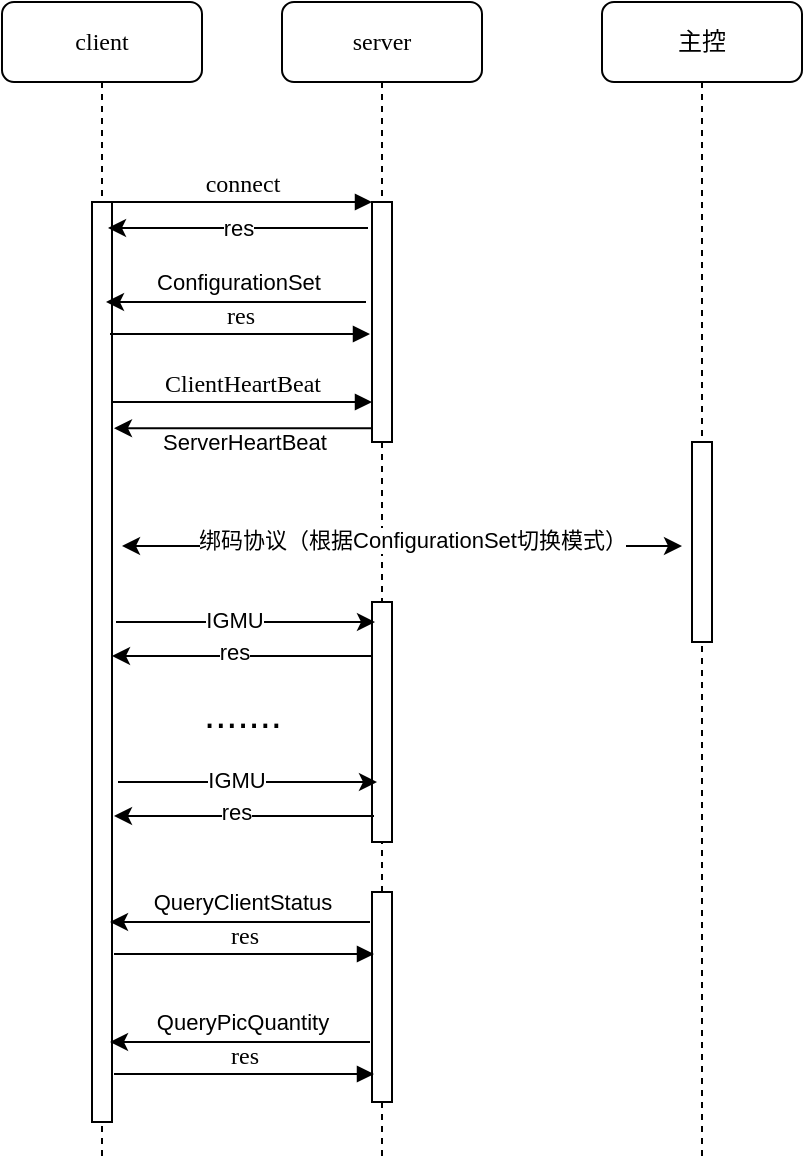 <mxfile version="14.4.7" type="github">
  <diagram name="Page-1" id="13e1069c-82ec-6db2-03f1-153e76fe0fe0">
    <mxGraphModel dx="868" dy="462" grid="1" gridSize="10" guides="1" tooltips="1" connect="1" arrows="1" fold="1" page="1" pageScale="1" pageWidth="1100" pageHeight="850" background="#ffffff" math="0" shadow="0">
      <root>
        <mxCell id="0" />
        <mxCell id="1" parent="0" />
        <mxCell id="7baba1c4bc27f4b0-2" value="server" style="shape=umlLifeline;perimeter=lifelinePerimeter;whiteSpace=wrap;html=1;container=1;collapsible=0;recursiveResize=0;outlineConnect=0;rounded=1;shadow=0;comic=0;labelBackgroundColor=none;strokeWidth=1;fontFamily=Verdana;fontSize=12;align=center;" parent="1" vertex="1">
          <mxGeometry x="240" y="80" width="100" height="580" as="geometry" />
        </mxCell>
        <mxCell id="7baba1c4bc27f4b0-10" value="" style="html=1;points=[];perimeter=orthogonalPerimeter;rounded=0;shadow=0;comic=0;labelBackgroundColor=none;strokeWidth=1;fontFamily=Verdana;fontSize=12;align=center;" parent="7baba1c4bc27f4b0-2" vertex="1">
          <mxGeometry x="45" y="100" width="10" height="120" as="geometry" />
        </mxCell>
        <mxCell id="uFNW1LsYeFXD5kVTbObm-10" value="" style="html=1;points=[];perimeter=orthogonalPerimeter;rounded=0;shadow=0;comic=0;labelBackgroundColor=none;strokeWidth=1;fontFamily=Verdana;fontSize=12;align=center;" vertex="1" parent="7baba1c4bc27f4b0-2">
          <mxGeometry x="45" y="300" width="10" height="120" as="geometry" />
        </mxCell>
        <mxCell id="uFNW1LsYeFXD5kVTbObm-28" value="" style="html=1;points=[];perimeter=orthogonalPerimeter;rounded=0;shadow=0;comic=0;labelBackgroundColor=none;strokeWidth=1;fontFamily=Verdana;fontSize=12;align=center;" vertex="1" parent="7baba1c4bc27f4b0-2">
          <mxGeometry x="45" y="445" width="10" height="105" as="geometry" />
        </mxCell>
        <mxCell id="7baba1c4bc27f4b0-3" value="主控" style="shape=umlLifeline;perimeter=lifelinePerimeter;whiteSpace=wrap;html=1;container=1;collapsible=0;recursiveResize=0;outlineConnect=0;rounded=1;shadow=0;comic=0;labelBackgroundColor=none;strokeWidth=1;fontFamily=Verdana;fontSize=12;align=center;" parent="1" vertex="1">
          <mxGeometry x="400" y="80" width="100" height="580" as="geometry" />
        </mxCell>
        <mxCell id="7baba1c4bc27f4b0-13" value="" style="html=1;points=[];perimeter=orthogonalPerimeter;rounded=0;shadow=0;comic=0;labelBackgroundColor=none;strokeWidth=1;fontFamily=Verdana;fontSize=12;align=center;" parent="7baba1c4bc27f4b0-3" vertex="1">
          <mxGeometry x="45" y="220" width="10" height="100" as="geometry" />
        </mxCell>
        <mxCell id="7baba1c4bc27f4b0-8" value="client" style="shape=umlLifeline;perimeter=lifelinePerimeter;whiteSpace=wrap;html=1;container=1;collapsible=0;recursiveResize=0;outlineConnect=0;rounded=1;shadow=0;comic=0;labelBackgroundColor=none;strokeWidth=1;fontFamily=Verdana;fontSize=12;align=center;" parent="1" vertex="1">
          <mxGeometry x="100" y="80" width="100" height="580" as="geometry" />
        </mxCell>
        <mxCell id="7baba1c4bc27f4b0-9" value="" style="html=1;points=[];perimeter=orthogonalPerimeter;rounded=0;shadow=0;comic=0;labelBackgroundColor=none;strokeWidth=1;fontFamily=Verdana;fontSize=12;align=center;" parent="7baba1c4bc27f4b0-8" vertex="1">
          <mxGeometry x="45" y="100" width="10" height="460" as="geometry" />
        </mxCell>
        <mxCell id="7baba1c4bc27f4b0-11" value="connect" style="html=1;verticalAlign=bottom;endArrow=block;entryX=0;entryY=0;labelBackgroundColor=none;fontFamily=Verdana;fontSize=12;edgeStyle=elbowEdgeStyle;elbow=vertical;" parent="1" source="7baba1c4bc27f4b0-9" target="7baba1c4bc27f4b0-10" edge="1">
          <mxGeometry relative="1" as="geometry">
            <mxPoint x="220" y="190" as="sourcePoint" />
          </mxGeometry>
        </mxCell>
        <mxCell id="uFNW1LsYeFXD5kVTbObm-1" value="" style="endArrow=classic;html=1;" edge="1" parent="1">
          <mxGeometry width="50" height="50" relative="1" as="geometry">
            <mxPoint x="283" y="193" as="sourcePoint" />
            <mxPoint x="153" y="193" as="targetPoint" />
            <Array as="points">
              <mxPoint x="233" y="193" />
            </Array>
          </mxGeometry>
        </mxCell>
        <mxCell id="uFNW1LsYeFXD5kVTbObm-2" value="res" style="edgeLabel;html=1;align=center;verticalAlign=middle;resizable=0;points=[];" vertex="1" connectable="0" parent="uFNW1LsYeFXD5kVTbObm-1">
          <mxGeometry x="-0.122" relative="1" as="geometry">
            <mxPoint x="-8" as="offset" />
          </mxGeometry>
        </mxCell>
        <mxCell id="uFNW1LsYeFXD5kVTbObm-3" value="" style="endArrow=classic;html=1;" edge="1" parent="1">
          <mxGeometry width="50" height="50" relative="1" as="geometry">
            <mxPoint x="282" y="230" as="sourcePoint" />
            <mxPoint x="152" y="230" as="targetPoint" />
            <Array as="points">
              <mxPoint x="252" y="230" />
            </Array>
          </mxGeometry>
        </mxCell>
        <mxCell id="uFNW1LsYeFXD5kVTbObm-5" value="ConfigurationSet" style="edgeLabel;html=1;align=center;verticalAlign=middle;resizable=0;points=[];" vertex="1" connectable="0" parent="uFNW1LsYeFXD5kVTbObm-3">
          <mxGeometry x="0.067" y="-5" relative="1" as="geometry">
            <mxPoint x="5" y="-5" as="offset" />
          </mxGeometry>
        </mxCell>
        <mxCell id="uFNW1LsYeFXD5kVTbObm-6" value="res" style="html=1;verticalAlign=bottom;endArrow=block;entryX=0;entryY=0;labelBackgroundColor=none;fontFamily=Verdana;fontSize=12;edgeStyle=elbowEdgeStyle;elbow=vertical;" edge="1" parent="1">
          <mxGeometry relative="1" as="geometry">
            <mxPoint x="154" y="246" as="sourcePoint" />
            <mxPoint x="284" y="246" as="targetPoint" />
            <Array as="points" />
            <mxPoint as="offset" />
          </mxGeometry>
        </mxCell>
        <mxCell id="uFNW1LsYeFXD5kVTbObm-8" value="" style="endArrow=classic;startArrow=classic;html=1;" edge="1" parent="1">
          <mxGeometry width="50" height="50" relative="1" as="geometry">
            <mxPoint x="160" y="352" as="sourcePoint" />
            <mxPoint x="440" y="352" as="targetPoint" />
          </mxGeometry>
        </mxCell>
        <mxCell id="uFNW1LsYeFXD5kVTbObm-9" value="绑码协议（根据ConfigurationSet切换模式）" style="edgeLabel;html=1;align=center;verticalAlign=middle;resizable=0;points=[];" vertex="1" connectable="0" parent="uFNW1LsYeFXD5kVTbObm-8">
          <mxGeometry x="0.13" y="3" relative="1" as="geometry">
            <mxPoint x="-13" as="offset" />
          </mxGeometry>
        </mxCell>
        <mxCell id="uFNW1LsYeFXD5kVTbObm-11" value="" style="endArrow=classic;html=1;" edge="1" parent="1">
          <mxGeometry width="50" height="50" relative="1" as="geometry">
            <mxPoint x="157" y="390" as="sourcePoint" />
            <mxPoint x="286.5" y="390" as="targetPoint" />
            <Array as="points">
              <mxPoint x="237" y="390" />
            </Array>
          </mxGeometry>
        </mxCell>
        <mxCell id="uFNW1LsYeFXD5kVTbObm-15" value="IGMU" style="edgeLabel;html=1;align=center;verticalAlign=middle;resizable=0;points=[];" vertex="1" connectable="0" parent="uFNW1LsYeFXD5kVTbObm-11">
          <mxGeometry x="-0.151" y="1" relative="1" as="geometry">
            <mxPoint x="4" as="offset" />
          </mxGeometry>
        </mxCell>
        <mxCell id="uFNW1LsYeFXD5kVTbObm-12" value="ClientHeartBeat" style="html=1;verticalAlign=bottom;endArrow=block;labelBackgroundColor=none;fontFamily=Verdana;fontSize=12;edgeStyle=elbowEdgeStyle;elbow=vertical;" edge="1" parent="1">
          <mxGeometry relative="1" as="geometry">
            <mxPoint x="155" y="280" as="sourcePoint" />
            <mxPoint x="285" y="280" as="targetPoint" />
            <Array as="points">
              <mxPoint x="225" y="280" />
            </Array>
          </mxGeometry>
        </mxCell>
        <mxCell id="uFNW1LsYeFXD5kVTbObm-13" value="" style="endArrow=classic;html=1;entryX=1.5;entryY=0.257;entryDx=0;entryDy=0;entryPerimeter=0;" edge="1" parent="1">
          <mxGeometry width="50" height="50" relative="1" as="geometry">
            <mxPoint x="285.5" y="293.08" as="sourcePoint" />
            <mxPoint x="156" y="293.08" as="targetPoint" />
          </mxGeometry>
        </mxCell>
        <mxCell id="uFNW1LsYeFXD5kVTbObm-14" value="ServerHeartBeat" style="edgeLabel;html=1;align=center;verticalAlign=middle;resizable=0;points=[];" vertex="1" connectable="0" parent="uFNW1LsYeFXD5kVTbObm-13">
          <mxGeometry x="0.151" y="1" relative="1" as="geometry">
            <mxPoint x="9.5" y="5.92" as="offset" />
          </mxGeometry>
        </mxCell>
        <mxCell id="uFNW1LsYeFXD5kVTbObm-16" value="" style="endArrow=classic;html=1;" edge="1" parent="1">
          <mxGeometry width="50" height="50" relative="1" as="geometry">
            <mxPoint x="285" y="407" as="sourcePoint" />
            <mxPoint x="155" y="407" as="targetPoint" />
            <Array as="points">
              <mxPoint x="235" y="407" />
            </Array>
          </mxGeometry>
        </mxCell>
        <mxCell id="uFNW1LsYeFXD5kVTbObm-17" value="res" style="edgeLabel;html=1;align=center;verticalAlign=middle;resizable=0;points=[];" vertex="1" connectable="0" parent="uFNW1LsYeFXD5kVTbObm-16">
          <mxGeometry x="-0.092" y="2" relative="1" as="geometry">
            <mxPoint x="-10" y="-4" as="offset" />
          </mxGeometry>
        </mxCell>
        <mxCell id="uFNW1LsYeFXD5kVTbObm-18" value="" style="endArrow=classic;html=1;" edge="1" parent="1">
          <mxGeometry width="50" height="50" relative="1" as="geometry">
            <mxPoint x="158" y="470" as="sourcePoint" />
            <mxPoint x="287.5" y="470" as="targetPoint" />
            <Array as="points">
              <mxPoint x="238" y="470" />
            </Array>
          </mxGeometry>
        </mxCell>
        <mxCell id="uFNW1LsYeFXD5kVTbObm-19" value="IGMU" style="edgeLabel;html=1;align=center;verticalAlign=middle;resizable=0;points=[];" vertex="1" connectable="0" parent="uFNW1LsYeFXD5kVTbObm-18">
          <mxGeometry x="-0.151" y="1" relative="1" as="geometry">
            <mxPoint x="4" as="offset" />
          </mxGeometry>
        </mxCell>
        <mxCell id="uFNW1LsYeFXD5kVTbObm-20" value="" style="endArrow=classic;html=1;" edge="1" parent="1">
          <mxGeometry width="50" height="50" relative="1" as="geometry">
            <mxPoint x="286" y="487" as="sourcePoint" />
            <mxPoint x="156" y="487" as="targetPoint" />
            <Array as="points">
              <mxPoint x="236" y="487" />
            </Array>
          </mxGeometry>
        </mxCell>
        <mxCell id="uFNW1LsYeFXD5kVTbObm-21" value="res" style="edgeLabel;html=1;align=center;verticalAlign=middle;resizable=0;points=[];" vertex="1" connectable="0" parent="uFNW1LsYeFXD5kVTbObm-20">
          <mxGeometry x="-0.092" y="2" relative="1" as="geometry">
            <mxPoint x="-10" y="-4" as="offset" />
          </mxGeometry>
        </mxCell>
        <mxCell id="uFNW1LsYeFXD5kVTbObm-23" value="&lt;font style=&quot;font-size: 20px&quot;&gt;.......&lt;/font&gt;" style="text;html=1;align=center;verticalAlign=middle;resizable=0;points=[];autosize=1;" vertex="1" parent="1">
          <mxGeometry x="195" y="425" width="50" height="20" as="geometry" />
        </mxCell>
        <mxCell id="uFNW1LsYeFXD5kVTbObm-30" value="" style="endArrow=classic;html=1;" edge="1" parent="1">
          <mxGeometry width="50" height="50" relative="1" as="geometry">
            <mxPoint x="284" y="540" as="sourcePoint" />
            <mxPoint x="154" y="540" as="targetPoint" />
            <Array as="points">
              <mxPoint x="254" y="540" />
            </Array>
          </mxGeometry>
        </mxCell>
        <mxCell id="uFNW1LsYeFXD5kVTbObm-31" value="QueryClientStatus" style="edgeLabel;html=1;align=center;verticalAlign=middle;resizable=0;points=[];" vertex="1" connectable="0" parent="uFNW1LsYeFXD5kVTbObm-30">
          <mxGeometry x="0.067" y="-5" relative="1" as="geometry">
            <mxPoint x="5" y="-5" as="offset" />
          </mxGeometry>
        </mxCell>
        <mxCell id="uFNW1LsYeFXD5kVTbObm-32" value="res" style="html=1;verticalAlign=bottom;endArrow=block;entryX=0;entryY=0;labelBackgroundColor=none;fontFamily=Verdana;fontSize=12;edgeStyle=elbowEdgeStyle;elbow=vertical;" edge="1" parent="1">
          <mxGeometry relative="1" as="geometry">
            <mxPoint x="156" y="556" as="sourcePoint" />
            <mxPoint x="286" y="556" as="targetPoint" />
            <Array as="points" />
            <mxPoint as="offset" />
          </mxGeometry>
        </mxCell>
        <mxCell id="uFNW1LsYeFXD5kVTbObm-33" value="" style="endArrow=classic;html=1;" edge="1" parent="1">
          <mxGeometry width="50" height="50" relative="1" as="geometry">
            <mxPoint x="284" y="600" as="sourcePoint" />
            <mxPoint x="154" y="600" as="targetPoint" />
            <Array as="points">
              <mxPoint x="254" y="600" />
            </Array>
          </mxGeometry>
        </mxCell>
        <mxCell id="uFNW1LsYeFXD5kVTbObm-34" value="QueryPicQuantity" style="edgeLabel;html=1;align=center;verticalAlign=middle;resizable=0;points=[];" vertex="1" connectable="0" parent="uFNW1LsYeFXD5kVTbObm-33">
          <mxGeometry x="0.067" y="-5" relative="1" as="geometry">
            <mxPoint x="5" y="-5" as="offset" />
          </mxGeometry>
        </mxCell>
        <mxCell id="uFNW1LsYeFXD5kVTbObm-35" value="res" style="html=1;verticalAlign=bottom;endArrow=block;entryX=0;entryY=0;labelBackgroundColor=none;fontFamily=Verdana;fontSize=12;edgeStyle=elbowEdgeStyle;elbow=vertical;" edge="1" parent="1">
          <mxGeometry relative="1" as="geometry">
            <mxPoint x="156" y="616" as="sourcePoint" />
            <mxPoint x="286" y="616" as="targetPoint" />
            <Array as="points" />
            <mxPoint as="offset" />
          </mxGeometry>
        </mxCell>
      </root>
    </mxGraphModel>
  </diagram>
</mxfile>
